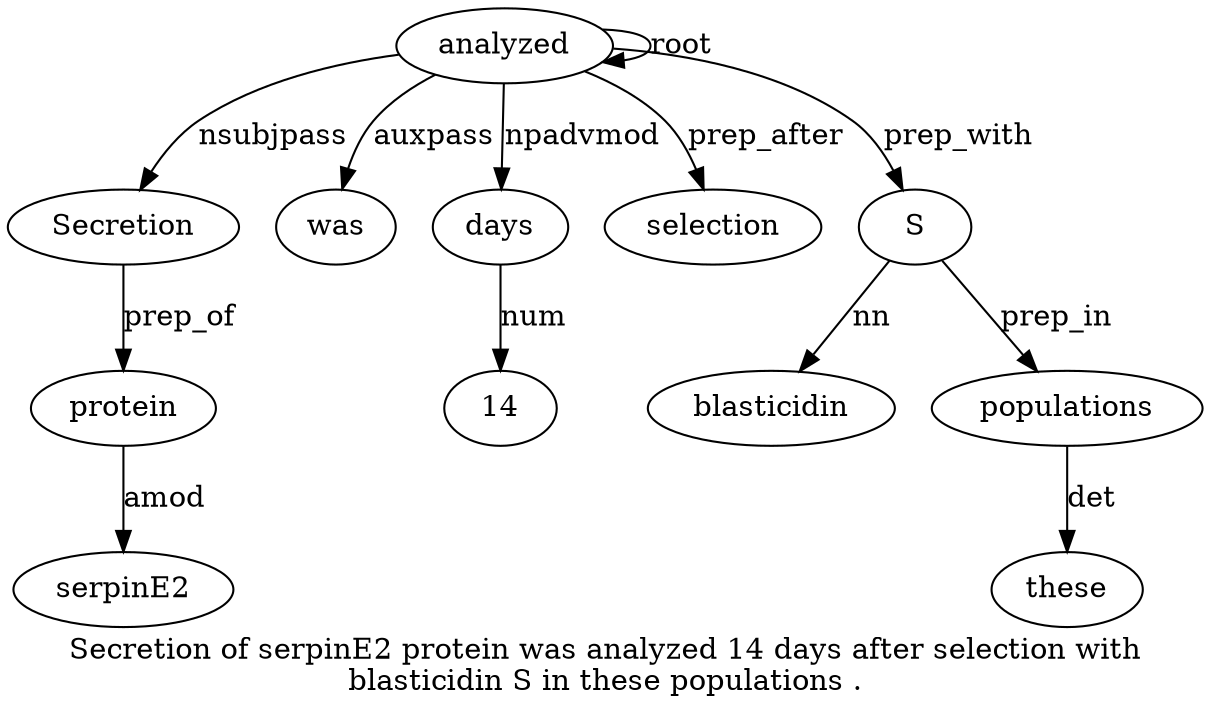 digraph "Secretion of serpinE2 protein was analyzed 14 days after selection with blasticidin S in these populations ." {
label="Secretion of serpinE2 protein was analyzed 14 days after selection with
blasticidin S in these populations .";
analyzed6 [style=filled, fillcolor=white, label=analyzed];
Secretion1 [style=filled, fillcolor=white, label=Secretion];
analyzed6 -> Secretion1  [label=nsubjpass];
protein4 [style=filled, fillcolor=white, label=protein];
serpinE23 [style=filled, fillcolor=white, label=serpinE2];
protein4 -> serpinE23  [label=amod];
Secretion1 -> protein4  [label=prep_of];
was5 [style=filled, fillcolor=white, label=was];
analyzed6 -> was5  [label=auxpass];
analyzed6 -> analyzed6  [label=root];
days8 [style=filled, fillcolor=white, label=days];
147 [style=filled, fillcolor=white, label=14];
days8 -> 147  [label=num];
analyzed6 -> days8  [label=npadvmod];
selection10 [style=filled, fillcolor=white, label=selection];
analyzed6 -> selection10  [label=prep_after];
S13 [style=filled, fillcolor=white, label=S];
blasticidin12 [style=filled, fillcolor=white, label=blasticidin];
S13 -> blasticidin12  [label=nn];
analyzed6 -> S13  [label=prep_with];
populations16 [style=filled, fillcolor=white, label=populations];
these15 [style=filled, fillcolor=white, label=these];
populations16 -> these15  [label=det];
S13 -> populations16  [label=prep_in];
}
